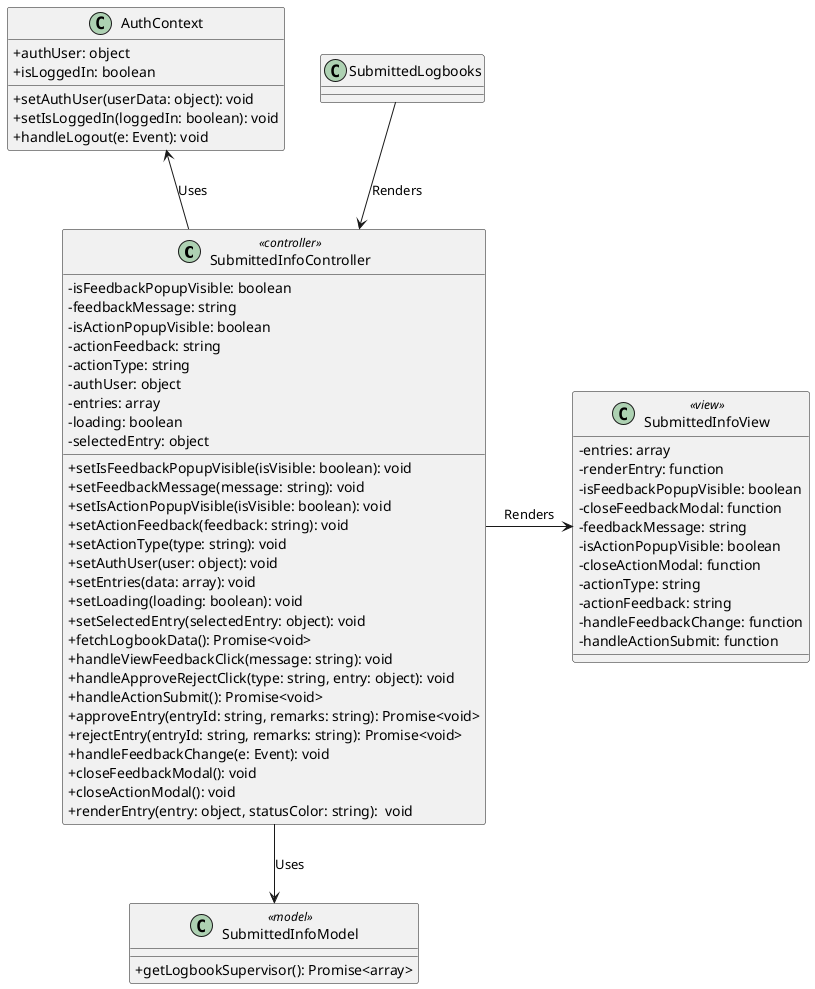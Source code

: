 @startuml submitted logbooks
skinparam classAttributeIconSize 0

class SubmittedInfoController <<controller>> {
  - isFeedbackPopupVisible: boolean
  - feedbackMessage: string
  - isActionPopupVisible: boolean
  - actionFeedback: string
  - actionType: string
  - authUser: object
  - entries: array
  - loading: boolean
  - selectedEntry: object
  + setIsFeedbackPopupVisible(isVisible: boolean): void
  + setFeedbackMessage(message: string): void
  + setIsActionPopupVisible(isVisible: boolean): void
  + setActionFeedback(feedback: string): void
  + setActionType(type: string): void
  + setAuthUser(user: object): void
  + setEntries(data: array): void
  + setLoading(loading: boolean): void
  + setSelectedEntry(selectedEntry: object): void
  + fetchLogbookData(): Promise<void>
  + handleViewFeedbackClick(message: string): void
  + handleApproveRejectClick(type: string, entry: object): void
  + handleActionSubmit(): Promise<void>
  + approveEntry(entryId: string, remarks: string): Promise<void>
  + rejectEntry(entryId: string, remarks: string): Promise<void>
  + handleFeedbackChange(e: Event): void
  + closeFeedbackModal(): void
  + closeActionModal(): void
  + renderEntry(entry: object, statusColor: string):  void
}

class AuthContext {
  + authUser: object
  + isLoggedIn: boolean
  + setAuthUser(userData: object): void
  + setIsLoggedIn(loggedIn: boolean): void
  + handleLogout(e: Event): void
}

class SubmittedInfoView <<view>> {
  - entries: array
  - renderEntry: function
  - isFeedbackPopupVisible: boolean
  - closeFeedbackModal: function
  - feedbackMessage: string
  - isActionPopupVisible: boolean
  - closeActionModal: function
  - actionType: string
  - actionFeedback: string
  - handleFeedbackChange: function
  - handleActionSubmit: function
}

class SubmittedInfoModel <<model>> {
  + getLogbookSupervisor(): Promise<array>
}


class SubmittedLogbooks {
  
}

SubmittedInfoController -up-> AuthContext: Uses
SubmittedInfoController -right-> SubmittedInfoView: Renders
SubmittedInfoController --> SubmittedInfoModel: Uses
SubmittedLogbooks -down-> SubmittedInfoController: Renders

@enduml
